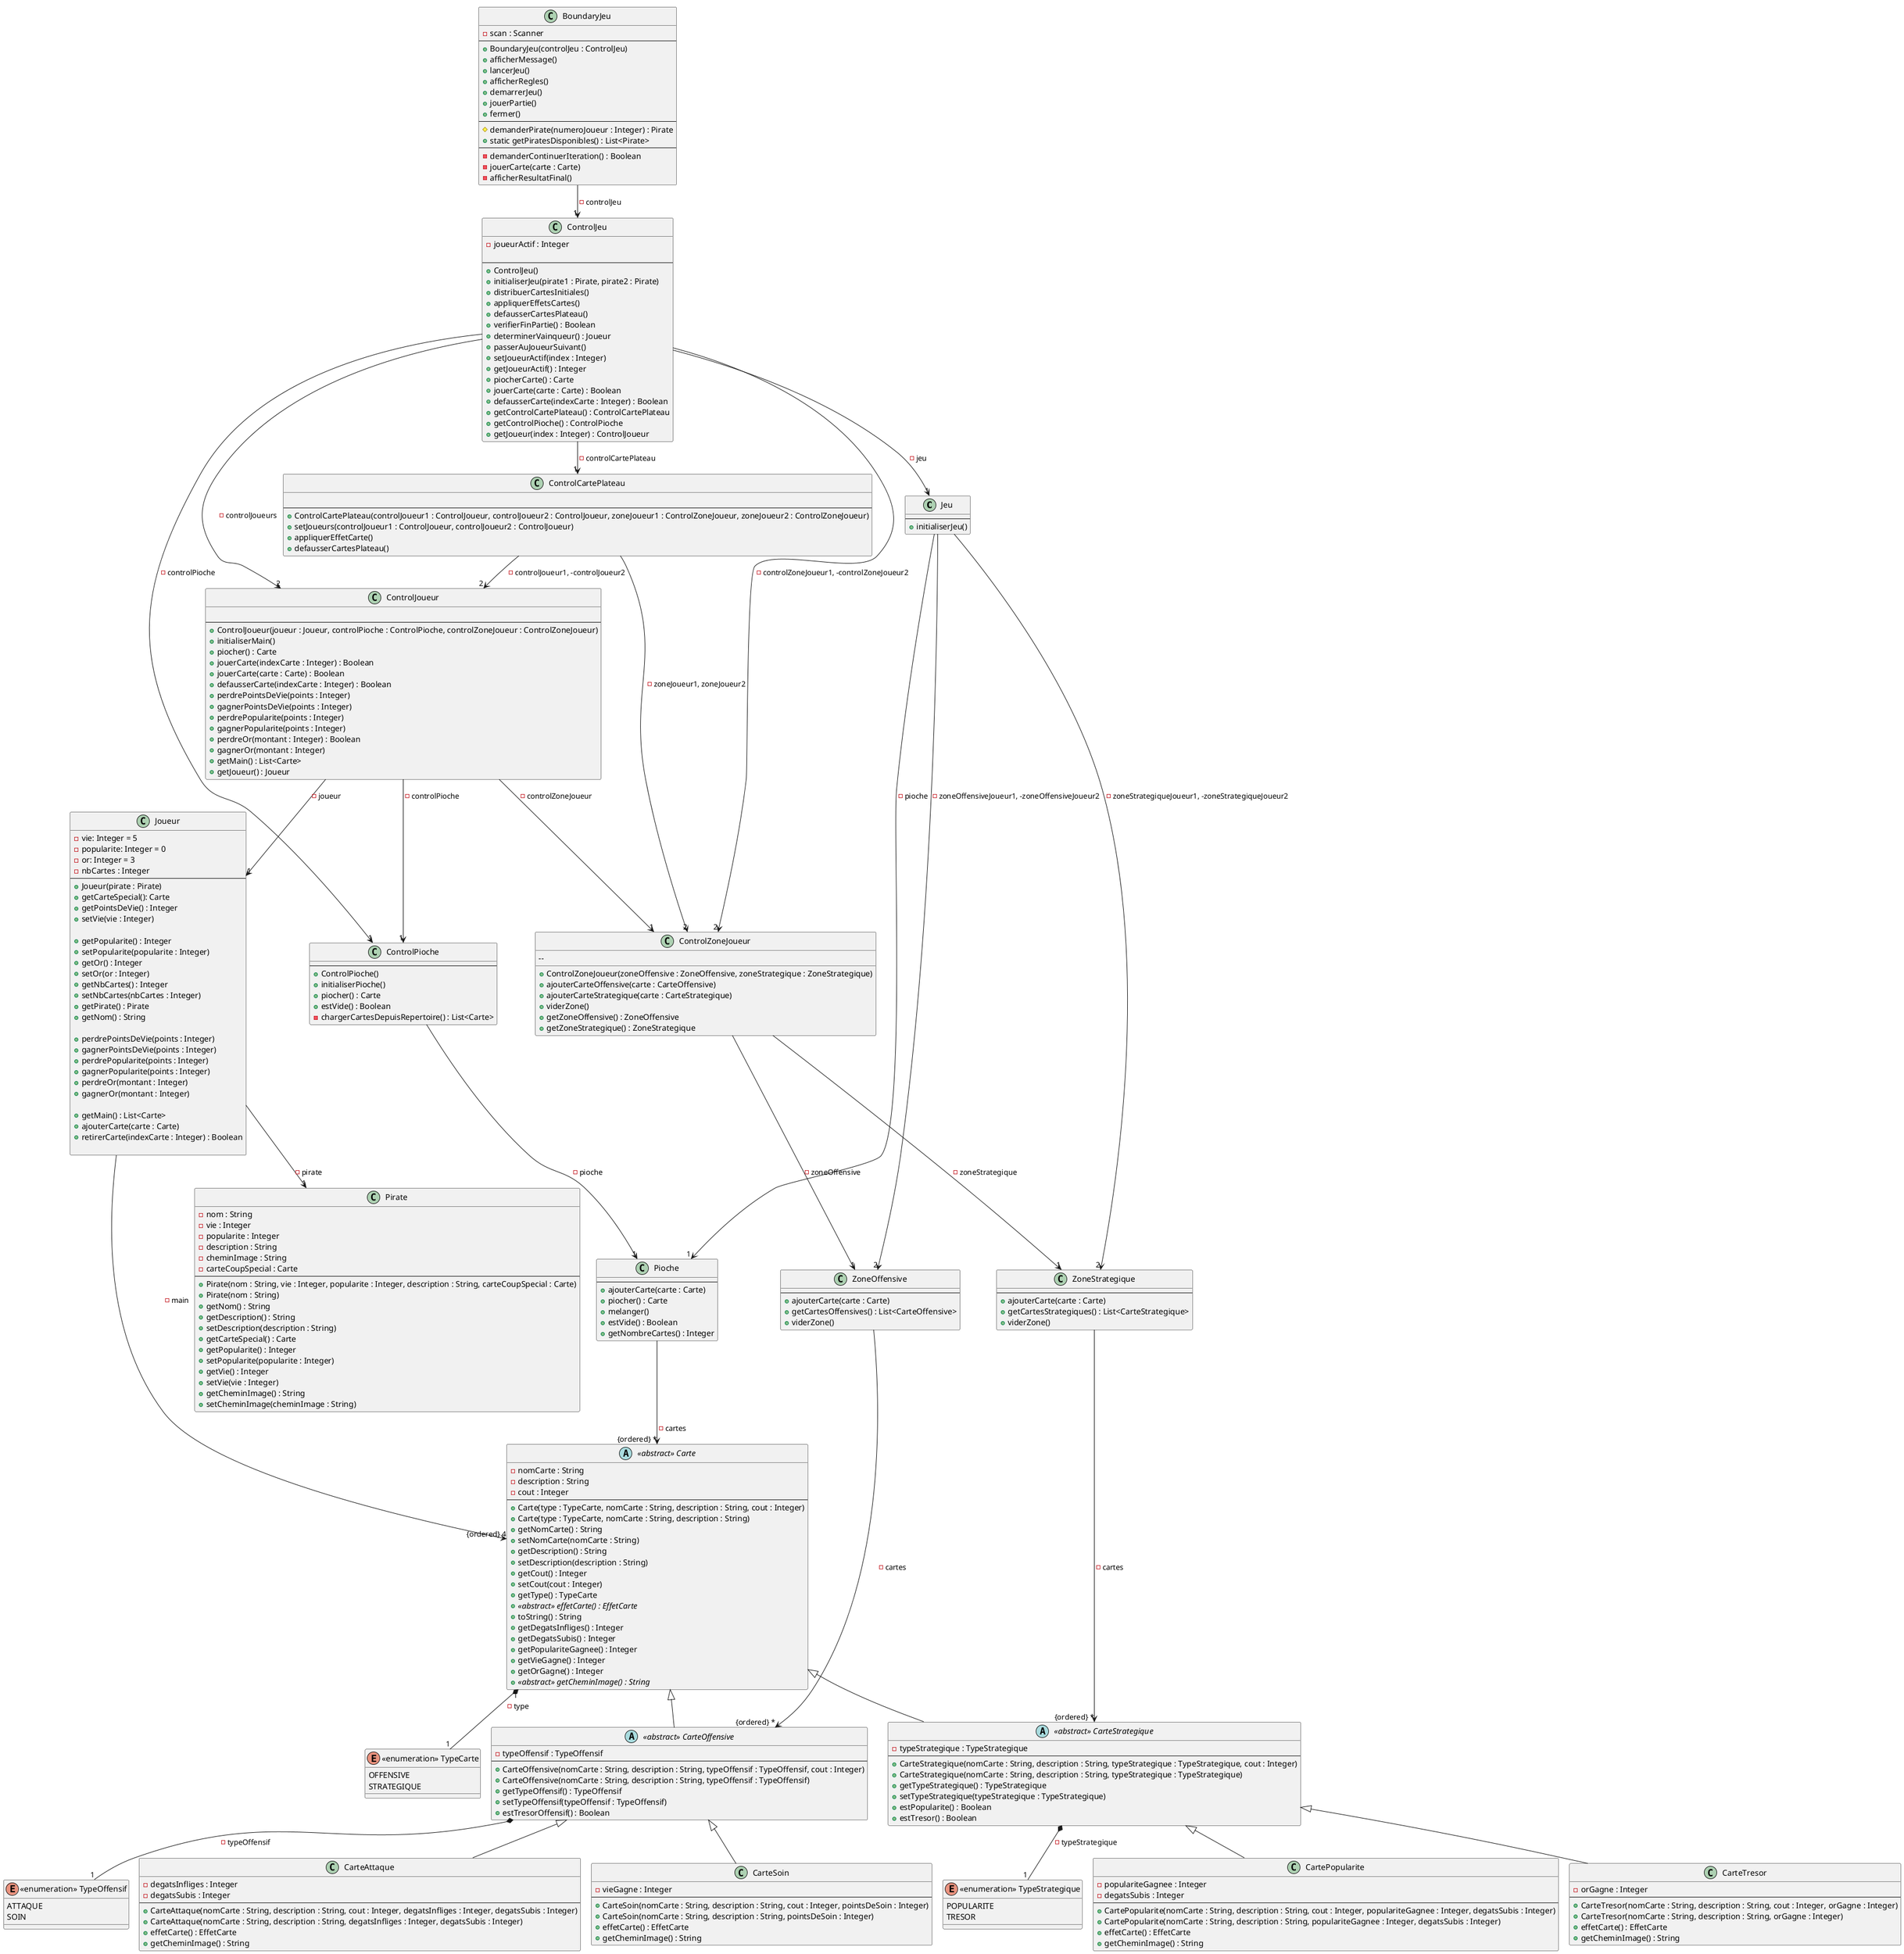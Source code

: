 @startuml
!pragma layout smetana

' Déclaration des classes
class Jeu {
    --
    + initialiserJeu()
}
Jeu --> "1" Pioche : -pioche
Jeu --> "2" ZoneOffensive : -zoneOffensiveJoueur1, -zoneOffensiveJoueur2
Jeu --> "2" ZoneStrategique : -zoneStrategiqueJoueur1, -zoneStrategiqueJoueur2

class Pioche {
    --
    + ajouterCarte(carte : Carte)
    + piocher() : Carte
    + melanger()
    + estVide() : Boolean
    + getNombreCartes() : Integer
}

Pioche --> "{ordered} *" Carte : -cartes


class ZoneOffensive {
    --
    + ajouterCarte(carte : Carte)
    + getCartesOffensives() : List<CarteOffensive>
    + viderZone()
}
ZoneOffensive --> "{ordered} *" CarteOffensive : -cartes

class ZoneStrategique {
    --
    + ajouterCarte(carte : Carte)
    + getCartesStrategiques() : List<CarteStrategique>
    + viderZone()
}
ZoneStrategique --> "{ordered} *" CarteStrategique : -cartes

class Joueur {
    - vie: Integer = 5
    - popularite: Integer = 0
    - or: Integer = 3
    - nbCartes : Integer
    --
    + Joueur(pirate : Pirate)
    + getCarteSpecial(): Carte
    + getPointsDeVie() : Integer
    + setVie(vie : Integer) 

    + getPopularite() : Integer
    + setPopularite(popularite : Integer) 
    + getOr() : Integer
    + setOr(or : Integer)
    + getNbCartes() : Integer
    + setNbCartes(nbCartes : Integer)
    + getPirate() : Pirate
    + getNom() : String

    + perdrePointsDeVie(points : Integer)
    + gagnerPointsDeVie(points : Integer)
    + perdrePopularite(points : Integer)
    + gagnerPopularite(points : Integer)
    + perdreOr(montant : Integer)
    + gagnerOr(montant : Integer)

    + getMain() : List<Carte>
    + ajouterCarte(carte : Carte) 
    + retirerCarte(indexCarte : Integer) : Boolean
    
}
Joueur --> "1" Pirate : -pirate
Joueur --> "{ordered} 4" Carte : -main

class Pirate {
    - nom : String
    - vie : Integer
    - popularite : Integer
    - description : String
    - cheminImage : String
    - carteCoupSpecial : Carte
    --
    + Pirate(nom : String, vie : Integer, popularite : Integer, description : String, carteCoupSpecial : Carte)
    + Pirate(nom : String)
    + getNom() : String
    + getDescription() : String
    + setDescription(description : String)
    + getCarteSpecial() : Carte
    + getPopularite() : Integer
    + setPopularite(popularite : Integer)
    + getVie() : Integer
    + setVie(vie : Integer)
    + getCheminImage() : String
    + setCheminImage(cheminImage : String)
}

abstract class "<<abstract>> Carte" as Carte {
    - nomCarte : String
    - description : String
    - cout : Integer
    --
    + Carte(type : TypeCarte, nomCarte : String, description : String, cout : Integer)
    + Carte(type : TypeCarte, nomCarte : String, description : String)
    + getNomCarte() : String
    + setNomCarte(nomCarte : String) 
    + getDescription() : String
    + setDescription(description : String) 
    + getCout() : Integer
    + setCout(cout : Integer) 
    + getType() : TypeCarte
    + <<abstract>> effetCarte() : EffetCarte {abstract}
    + toString() : String
    + getDegatsInfliges() : Integer
    + getDegatsSubis() : Integer
    + getPopulariteGagnee() : Integer
    + getVieGagne() : Integer
    + getOrGagne() : Integer
    + <<abstract>> getCheminImage() : String {abstract}
}
Carte "1" *-- "1" "<<enumeration>> TypeCarte" : -type

' Classe abstraite CarteOffensive
abstract class "<<abstract>> CarteOffensive" as CarteOffensive extends Carte {
    - typeOffensif : TypeOffensif
    --
    + CarteOffensive(nomCarte : String, description : String, typeOffensif : TypeOffensif, cout : Integer)
    + CarteOffensive(nomCarte : String, description : String, typeOffensif : TypeOffensif)
    + getTypeOffensif() : TypeOffensif
    + setTypeOffensif(typeOffensif : TypeOffensif)  
    + estTresorOffensif() : Boolean
}


CarteOffensive *-- "1" "<<enumeration>> TypeOffensif" : -typeOffensif

' Classe CarteAttaque
class CarteAttaque extends CarteOffensive {
    - degatsInfliges : Integer
    - degatsSubis : Integer
    --
    + CarteAttaque(nomCarte : String, description : String, cout : Integer, degatsInfliges : Integer, degatsSubis : Integer)
    + CarteAttaque(nomCarte : String, description : String, degatsInfliges : Integer, degatsSubis : Integer)
    + effetCarte() : EffetCarte
    + getCheminImage() : String
}

' Classe CarteSoin
class CarteSoin extends CarteOffensive {
    - vieGagne : Integer
    --
    + CarteSoin(nomCarte : String, description : String, cout : Integer, pointsDeSoin : Integer)
    + CarteSoin(nomCarte : String, description : String, pointsDeSoin : Integer)
    + effetCarte() : EffetCarte
    + getCheminImage() : String
}

' Classe abstraite CarteStrategique
abstract class "<<abstract>> CarteStrategique" as CarteStrategique extends Carte {
    - typeStrategique : TypeStrategique
    --
    + CarteStrategique(nomCarte : String, description : String, typeStrategique : TypeStrategique, cout : Integer)
    + CarteStrategique(nomCarte : String, description : String, typeStrategique : TypeStrategique)
    + getTypeStrategique() : TypeStrategique
    + setTypeStrategique(typeStrategique : TypeStrategique)  
    + estPopularite() : Boolean
    + estTresor() : Boolean
}


CarteStrategique  *-- "1" "<<enumeration>> TypeStrategique" : -typeStrategique

' Classe CartePopularite
class CartePopularite extends CarteStrategique {
    - populariteGagnee : Integer
    - degatsSubis : Integer
    --
    + CartePopularite(nomCarte : String, description : String, cout : Integer, populariteGagnee : Integer, degatsSubis : Integer)
    + CartePopularite(nomCarte : String, description : String, populariteGagnee : Integer, degatsSubis : Integer)
    + effetCarte() : EffetCarte
    + getCheminImage() : String
}

' Classe CarteTresor
class CarteTresor extends CarteStrategique {
    - orGagne : Integer
    --
    + CarteTresor(nomCarte : String, description : String, cout : Integer, orGagne : Integer)
    + CarteTresor(nomCarte : String, description : String, orGagne : Integer)
    + effetCarte() : EffetCarte
    + getCheminImage() : String
}

' Enum TypeCarte
enum "<<enumeration>> TypeCarte" {
    OFFENSIVE
    STRATEGIQUE
}

' Enum TypeOffensif
enum "<<enumeration>> TypeOffensif" {
    ATTAQUE
    SOIN
}

' Enum TypeStrategique
enum "<<enumeration>> TypeStrategique" {
    POPULARITE
    TRESOR
}

' Classe ControlJeu
class ControlJeu {
    - joueurActif : Integer
    
    --
    + ControlJeu()
    + initialiserJeu(pirate1 : Pirate, pirate2 : Pirate)  
    + distribuerCartesInitiales()  
    + appliquerEffetsCartes()  
    + defausserCartesPlateau()  
    + verifierFinPartie() : Boolean
    + determinerVainqueur() : Joueur
    + passerAuJoueurSuivant()  
    + setJoueurActif(index : Integer)  
    + getJoueurActif() : Integer
    + piocherCarte() : Carte
    + jouerCarte(carte : Carte) : Boolean
    + defausserCarte(indexCarte : Integer) : Boolean
    + getControlCartePlateau() : ControlCartePlateau
    + getControlPioche() : ControlPioche
    + getJoueur(index : Integer) : ControlJoueur
}

ControlJeu --> "1" Jeu : -jeu
ControlJeu --> "1" ControlPioche : -controlPioche
ControlJeu --> "1" ControlCartePlateau : -controlCartePlateau
ControlJeu --> "2" ControlJoueur : -controlJoueurs
ControlJeu --> "2" ControlZoneJoueur : -controlZoneJoueur1, -controlZoneJoueur2 

' Classe ControlJoueur
class ControlJoueur {
    
    --
    + ControlJoueur(joueur : Joueur, controlPioche : ControlPioche, controlZoneJoueur : ControlZoneJoueur)
    + initialiserMain()  
    + piocher() : Carte
    + jouerCarte(indexCarte : Integer) : Boolean
    + jouerCarte(carte : Carte) : Boolean
    + defausserCarte(indexCarte : Integer) : Boolean
    + perdrePointsDeVie(points : Integer)  
    + gagnerPointsDeVie(points : Integer)  
    + perdrePopularite(points : Integer)  
    + gagnerPopularite(points : Integer)  
    + perdreOr(montant : Integer) : Boolean
    + gagnerOr(montant : Integer)  
    + getMain() : List<Carte>
    + getJoueur() : Joueur
}
ControlJoueur --> "1" Joueur : -joueur
ControlJoueur --> "1" ControlPioche : -controlPioche
ControlJoueur --> "1" ControlZoneJoueur : -controlZoneJoueur

' Classe ControlCartePlateau
class ControlCartePlateau {
    
    --
    + ControlCartePlateau(controlJoueur1 : ControlJoueur, controlJoueur2 : ControlJoueur, zoneJoueur1 : ControlZoneJoueur, zoneJoueur2 : ControlZoneJoueur)
    + setJoueurs(controlJoueur1 : ControlJoueur, controlJoueur2 : ControlJoueur)  
    + appliquerEffetCarte()  
    + defausserCartesPlateau()  
}
ControlCartePlateau --> "2" ControlJoueur : -controlJoueur1, -controlJoueur2
ControlCartePlateau --> "2" ControlZoneJoueur : -zoneJoueur1, zoneJoueur2

' Classe ControlPioche
class ControlPioche {
    --
    + ControlPioche()
    + initialiserPioche()  
    + piocher() : Carte
    + estVide() : Boolean
    - chargerCartesDepuisRepertoire() : List<Carte>
}
ControlPioche --> "1" Pioche : -pioche

' Classe ControlZoneJoueur
class ControlZoneJoueur {

    --
    + ControlZoneJoueur(zoneOffensive : ZoneOffensive, zoneStrategique : ZoneStrategique)
    + ajouterCarteOffensive(carte : CarteOffensive)  
    + ajouterCarteStrategique(carte : CarteStrategique)  
    + viderZone()  
    + getZoneOffensive() : ZoneOffensive
    + getZoneStrategique() : ZoneStrategique
}
ControlZoneJoueur --> "1" ZoneOffensive : -zoneOffensive
ControlZoneJoueur --> "1" ZoneStrategique : -zoneStrategique

class BoundaryJeu {
    - scan : Scanner
    --
    + BoundaryJeu(controlJeu : ControlJeu)
    + afficherMessage()  
    + lancerJeu()  
    + afficherRegles()  
    + demarrerJeu()  
    + jouerPartie()  
    + fermer()  
    --
    # demanderPirate(numeroJoueur : Integer) : Pirate
    + static getPiratesDisponibles() : List<Pirate>
    --
    - demanderContinuerIteration() : Boolean
    - jouerCarte(carte : Carte)  
    - afficherResultatFinal()  
}
BoundaryJeu --> "1" ControlJeu : -controlJeu
@enduml